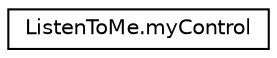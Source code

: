 digraph "Graphical Class Hierarchy"
{
  edge [fontname="Helvetica",fontsize="10",labelfontname="Helvetica",labelfontsize="10"];
  node [fontname="Helvetica",fontsize="10",shape=record];
  rankdir="LR";
  Node1 [label="ListenToMe.myControl",height=0.2,width=0.4,color="black", fillcolor="white", style="filled",URL="$class_listen_to_me_1_1my_control.html"];
}
